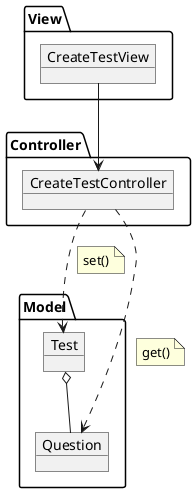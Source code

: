 @startuml

package "View" {
    object CreateTestView
}
package "Controller" {
    object CreateTestController
}
package "Model" {
    object Test
    object Question
}

CreateTestView --> CreateTestController

CreateTestController ..> Test
  note on link
    set()
  end note

CreateTestController ..> Question
  note on link
    get()
  end note

Test o-- Question


@enduml

